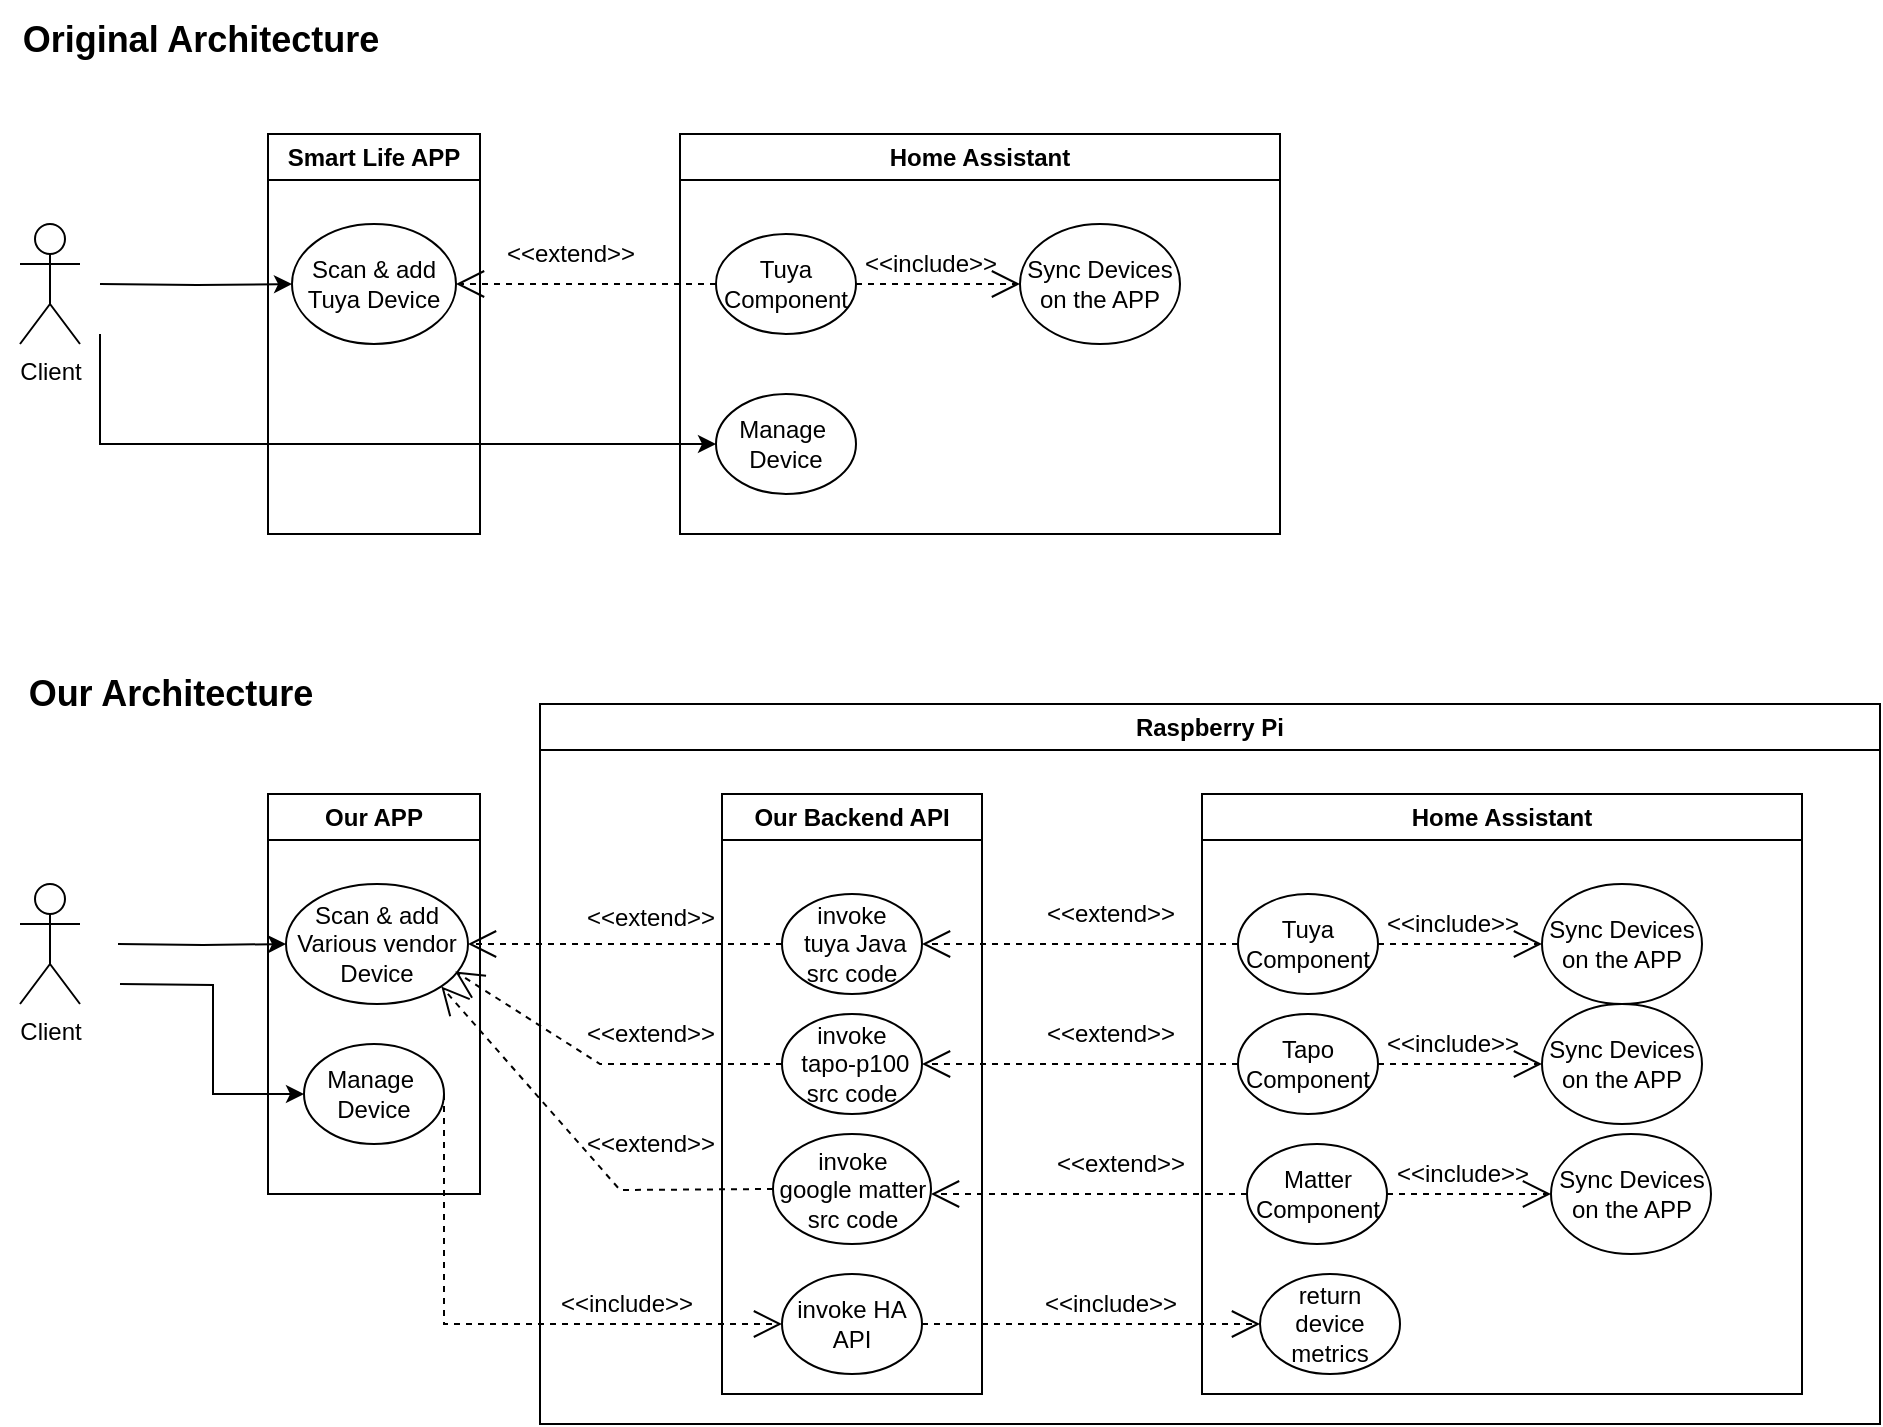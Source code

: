 <mxfile version="24.7.6">
  <diagram name="第 1 页" id="mYXSuFcs4vH7eiCg4hNK">
    <mxGraphModel dx="1290" dy="530" grid="1" gridSize="10" guides="1" tooltips="1" connect="1" arrows="1" fold="1" page="1" pageScale="1" pageWidth="827" pageHeight="1169" math="0" shadow="0">
      <root>
        <mxCell id="0" />
        <mxCell id="1" parent="0" />
        <mxCell id="2fjG4QaXRf-Lk_SPFCAc-2" value="Smart Life APP" style="swimlane;whiteSpace=wrap;html=1;" parent="1" vertex="1">
          <mxGeometry x="214" y="120" width="106" height="200" as="geometry">
            <mxRectangle x="214" y="120" width="120" height="30" as="alternateBounds" />
          </mxGeometry>
        </mxCell>
        <mxCell id="2fjG4QaXRf-Lk_SPFCAc-3" value="Scan &amp;amp; add&lt;div&gt;&lt;span style=&quot;background-color: initial;&quot;&gt;Tuya Device&lt;/span&gt;&lt;/div&gt;" style="ellipse;whiteSpace=wrap;html=1;" parent="2fjG4QaXRf-Lk_SPFCAc-2" vertex="1">
          <mxGeometry x="12" y="45" width="82" height="60" as="geometry" />
        </mxCell>
        <mxCell id="2fjG4QaXRf-Lk_SPFCAc-4" value="Home Assistant" style="swimlane;whiteSpace=wrap;html=1;" parent="1" vertex="1">
          <mxGeometry x="420" y="120" width="300" height="200" as="geometry" />
        </mxCell>
        <mxCell id="2fjG4QaXRf-Lk_SPFCAc-5" value="Tuya Component" style="ellipse;whiteSpace=wrap;html=1;" parent="2fjG4QaXRf-Lk_SPFCAc-4" vertex="1">
          <mxGeometry x="18" y="50" width="70" height="50" as="geometry" />
        </mxCell>
        <mxCell id="2fjG4QaXRf-Lk_SPFCAc-6" value="Sync Devices&lt;div&gt;on the APP&lt;/div&gt;" style="ellipse;whiteSpace=wrap;html=1;" parent="2fjG4QaXRf-Lk_SPFCAc-4" vertex="1">
          <mxGeometry x="170" y="45" width="80" height="60" as="geometry" />
        </mxCell>
        <mxCell id="2fjG4QaXRf-Lk_SPFCAc-15" value="" style="endArrow=open;endSize=12;dashed=1;html=1;rounded=0;entryX=0;entryY=0.5;entryDx=0;entryDy=0;" parent="2fjG4QaXRf-Lk_SPFCAc-4" source="2fjG4QaXRf-Lk_SPFCAc-5" target="2fjG4QaXRf-Lk_SPFCAc-6" edge="1">
          <mxGeometry width="160" relative="1" as="geometry">
            <mxPoint x="28" y="85" as="sourcePoint" />
            <mxPoint x="-108" y="85" as="targetPoint" />
          </mxGeometry>
        </mxCell>
        <mxCell id="2fjG4QaXRf-Lk_SPFCAc-16" value="&amp;lt;&amp;lt;include&amp;gt;&amp;gt;" style="text;html=1;align=center;verticalAlign=middle;resizable=0;points=[];autosize=1;strokeColor=none;fillColor=none;" parent="2fjG4QaXRf-Lk_SPFCAc-4" vertex="1">
          <mxGeometry x="80" y="50" width="90" height="30" as="geometry" />
        </mxCell>
        <mxCell id="2fjG4QaXRf-Lk_SPFCAc-36" value="Manage&amp;nbsp;&lt;div&gt;&lt;span style=&quot;background-color: initial;&quot;&gt;Device&lt;/span&gt;&lt;/div&gt;" style="ellipse;whiteSpace=wrap;html=1;" parent="2fjG4QaXRf-Lk_SPFCAc-4" vertex="1">
          <mxGeometry x="18" y="130" width="70" height="50" as="geometry" />
        </mxCell>
        <mxCell id="2fjG4QaXRf-Lk_SPFCAc-10" style="edgeStyle=orthogonalEdgeStyle;rounded=0;orthogonalLoop=1;jettySize=auto;html=1;" parent="1" target="2fjG4QaXRf-Lk_SPFCAc-3" edge="1">
          <mxGeometry relative="1" as="geometry">
            <mxPoint x="130" y="195" as="sourcePoint" />
          </mxGeometry>
        </mxCell>
        <mxCell id="2fjG4QaXRf-Lk_SPFCAc-9" value="Client" style="shape=umlActor;verticalLabelPosition=bottom;verticalAlign=top;html=1;outlineConnect=0;" parent="1" vertex="1">
          <mxGeometry x="90" y="165" width="30" height="60" as="geometry" />
        </mxCell>
        <mxCell id="2fjG4QaXRf-Lk_SPFCAc-13" value="" style="endArrow=open;endSize=12;dashed=1;html=1;rounded=0;entryX=1;entryY=0.5;entryDx=0;entryDy=0;exitX=0;exitY=0.5;exitDx=0;exitDy=0;" parent="1" source="2fjG4QaXRf-Lk_SPFCAc-5" target="2fjG4QaXRf-Lk_SPFCAc-3" edge="1">
          <mxGeometry width="160" relative="1" as="geometry">
            <mxPoint x="330" y="280" as="sourcePoint" />
            <mxPoint x="490" y="280" as="targetPoint" />
          </mxGeometry>
        </mxCell>
        <mxCell id="2fjG4QaXRf-Lk_SPFCAc-14" value="&amp;lt;&amp;lt;extend&amp;gt;&amp;gt;" style="text;html=1;align=center;verticalAlign=middle;resizable=0;points=[];autosize=1;strokeColor=none;fillColor=none;" parent="1" vertex="1">
          <mxGeometry x="320" y="165" width="90" height="30" as="geometry" />
        </mxCell>
        <mxCell id="2fjG4QaXRf-Lk_SPFCAc-17" value="Our APP" style="swimlane;whiteSpace=wrap;html=1;" parent="1" vertex="1">
          <mxGeometry x="214" y="450" width="106" height="200" as="geometry">
            <mxRectangle x="214" y="120" width="120" height="30" as="alternateBounds" />
          </mxGeometry>
        </mxCell>
        <mxCell id="2fjG4QaXRf-Lk_SPFCAc-18" value="Scan &amp;amp; add&lt;div&gt;&amp;nbsp;Various vendor&amp;nbsp;&lt;/div&gt;&lt;div&gt;&lt;span style=&quot;background-color: initial;&quot;&gt;Device&lt;/span&gt;&lt;/div&gt;" style="ellipse;whiteSpace=wrap;html=1;" parent="2fjG4QaXRf-Lk_SPFCAc-17" vertex="1">
          <mxGeometry x="9" y="45" width="91" height="60" as="geometry" />
        </mxCell>
        <mxCell id="2fjG4QaXRf-Lk_SPFCAc-35" value="Manage&amp;nbsp;&lt;div&gt;&lt;span style=&quot;background-color: initial;&quot;&gt;Device&lt;/span&gt;&lt;/div&gt;" style="ellipse;whiteSpace=wrap;html=1;" parent="2fjG4QaXRf-Lk_SPFCAc-17" vertex="1">
          <mxGeometry x="18" y="125" width="70" height="50" as="geometry" />
        </mxCell>
        <mxCell id="2fjG4QaXRf-Lk_SPFCAc-19" value="Home Assistant" style="swimlane;whiteSpace=wrap;html=1;" parent="1" vertex="1">
          <mxGeometry x="681" y="450" width="300" height="300" as="geometry" />
        </mxCell>
        <mxCell id="2fjG4QaXRf-Lk_SPFCAc-20" value="Tuya Component" style="ellipse;whiteSpace=wrap;html=1;" parent="2fjG4QaXRf-Lk_SPFCAc-19" vertex="1">
          <mxGeometry x="18" y="50" width="70" height="50" as="geometry" />
        </mxCell>
        <mxCell id="2fjG4QaXRf-Lk_SPFCAc-21" value="Sync Devices&lt;div&gt;on the APP&lt;/div&gt;" style="ellipse;whiteSpace=wrap;html=1;" parent="2fjG4QaXRf-Lk_SPFCAc-19" vertex="1">
          <mxGeometry x="170" y="45" width="80" height="60" as="geometry" />
        </mxCell>
        <mxCell id="2fjG4QaXRf-Lk_SPFCAc-22" value="" style="endArrow=open;endSize=12;dashed=1;html=1;rounded=0;entryX=0;entryY=0.5;entryDx=0;entryDy=0;" parent="2fjG4QaXRf-Lk_SPFCAc-19" source="2fjG4QaXRf-Lk_SPFCAc-20" target="2fjG4QaXRf-Lk_SPFCAc-21" edge="1">
          <mxGeometry width="160" relative="1" as="geometry">
            <mxPoint x="28" y="85" as="sourcePoint" />
            <mxPoint x="-108" y="85" as="targetPoint" />
          </mxGeometry>
        </mxCell>
        <mxCell id="2fjG4QaXRf-Lk_SPFCAc-23" value="&amp;lt;&amp;lt;include&amp;gt;&amp;gt;" style="text;html=1;align=center;verticalAlign=middle;resizable=0;points=[];autosize=1;strokeColor=none;fillColor=none;" parent="2fjG4QaXRf-Lk_SPFCAc-19" vertex="1">
          <mxGeometry x="80" y="50" width="90" height="30" as="geometry" />
        </mxCell>
        <mxCell id="2fjG4QaXRf-Lk_SPFCAc-24" style="edgeStyle=orthogonalEdgeStyle;rounded=0;orthogonalLoop=1;jettySize=auto;html=1;" parent="1" target="2fjG4QaXRf-Lk_SPFCAc-18" edge="1">
          <mxGeometry relative="1" as="geometry">
            <mxPoint x="139" y="525" as="sourcePoint" />
          </mxGeometry>
        </mxCell>
        <mxCell id="2fjG4QaXRf-Lk_SPFCAc-25" value="Client" style="shape=umlActor;verticalLabelPosition=bottom;verticalAlign=top;html=1;outlineConnect=0;" parent="1" vertex="1">
          <mxGeometry x="90" y="495" width="30" height="60" as="geometry" />
        </mxCell>
        <mxCell id="2fjG4QaXRf-Lk_SPFCAc-26" value="" style="endArrow=open;endSize=12;dashed=1;html=1;rounded=0;exitX=0;exitY=0.5;exitDx=0;exitDy=0;entryX=0.93;entryY=0.73;entryDx=0;entryDy=0;entryPerimeter=0;" parent="1" source="2fjG4QaXRf-Lk_SPFCAc-49" target="2fjG4QaXRf-Lk_SPFCAc-18" edge="1">
          <mxGeometry width="160" relative="1" as="geometry">
            <mxPoint x="301" y="575" as="sourcePoint" />
            <mxPoint x="381" y="565" as="targetPoint" />
            <Array as="points">
              <mxPoint x="380" y="585" />
            </Array>
          </mxGeometry>
        </mxCell>
        <mxCell id="2fjG4QaXRf-Lk_SPFCAc-28" value="Our Backend API" style="swimlane;whiteSpace=wrap;html=1;" parent="1" vertex="1">
          <mxGeometry x="441" y="450" width="130" height="300" as="geometry">
            <mxRectangle x="214" y="120" width="120" height="30" as="alternateBounds" />
          </mxGeometry>
        </mxCell>
        <mxCell id="2fjG4QaXRf-Lk_SPFCAc-29" value="invoke&lt;div&gt;&amp;nbsp;tuya&amp;nbsp;&lt;span style=&quot;background-color: initial;&quot;&gt;Java&lt;/span&gt;&lt;div&gt;&lt;div&gt;src code&lt;/div&gt;&lt;/div&gt;&lt;/div&gt;" style="ellipse;whiteSpace=wrap;html=1;" parent="2fjG4QaXRf-Lk_SPFCAc-28" vertex="1">
          <mxGeometry x="30" y="50" width="70" height="50" as="geometry" />
        </mxCell>
        <mxCell id="2fjG4QaXRf-Lk_SPFCAc-37" style="edgeStyle=orthogonalEdgeStyle;rounded=0;orthogonalLoop=1;jettySize=auto;html=1;entryX=0;entryY=0.5;entryDx=0;entryDy=0;" parent="1" target="2fjG4QaXRf-Lk_SPFCAc-36" edge="1">
          <mxGeometry relative="1" as="geometry">
            <mxPoint x="130" y="220" as="sourcePoint" />
            <mxPoint x="242" y="205" as="targetPoint" />
            <Array as="points">
              <mxPoint x="130" y="275" />
            </Array>
          </mxGeometry>
        </mxCell>
        <mxCell id="2fjG4QaXRf-Lk_SPFCAc-38" style="edgeStyle=orthogonalEdgeStyle;rounded=0;orthogonalLoop=1;jettySize=auto;html=1;entryX=0;entryY=0.5;entryDx=0;entryDy=0;" parent="1" target="2fjG4QaXRf-Lk_SPFCAc-35" edge="1">
          <mxGeometry relative="1" as="geometry">
            <mxPoint x="140" y="545" as="sourcePoint" />
            <mxPoint x="242" y="535" as="targetPoint" />
          </mxGeometry>
        </mxCell>
        <mxCell id="2fjG4QaXRf-Lk_SPFCAc-42" value="" style="endArrow=open;endSize=12;dashed=1;html=1;rounded=0;exitX=0;exitY=0.5;exitDx=0;exitDy=0;" parent="1" source="2fjG4QaXRf-Lk_SPFCAc-20" target="2fjG4QaXRf-Lk_SPFCAc-29" edge="1">
          <mxGeometry width="160" relative="1" as="geometry">
            <mxPoint x="709" y="610" as="sourcePoint" />
            <mxPoint x="541" y="553" as="targetPoint" />
          </mxGeometry>
        </mxCell>
        <mxCell id="2fjG4QaXRf-Lk_SPFCAc-43" value="&amp;lt;&amp;lt;extend&amp;gt;&amp;gt;" style="text;html=1;align=center;verticalAlign=middle;resizable=0;points=[];autosize=1;strokeColor=none;fillColor=none;" parent="1" vertex="1">
          <mxGeometry x="590" y="495" width="90" height="30" as="geometry" />
        </mxCell>
        <mxCell id="2fjG4QaXRf-Lk_SPFCAc-44" value="&lt;font style=&quot;font-size: 18px;&quot;&gt;&lt;b&gt;Original Architecture&lt;/b&gt;&lt;/font&gt;" style="text;html=1;align=center;verticalAlign=middle;resizable=0;points=[];autosize=1;strokeColor=none;fillColor=none;" parent="1" vertex="1">
          <mxGeometry x="80" y="53" width="200" height="40" as="geometry" />
        </mxCell>
        <mxCell id="2fjG4QaXRf-Lk_SPFCAc-45" value="&lt;font style=&quot;font-size: 18px;&quot;&gt;&lt;b&gt;Our Architecture&lt;/b&gt;&lt;/font&gt;" style="text;html=1;align=center;verticalAlign=middle;resizable=0;points=[];autosize=1;strokeColor=none;fillColor=none;" parent="1" vertex="1">
          <mxGeometry x="80" y="380" width="170" height="40" as="geometry" />
        </mxCell>
        <mxCell id="2fjG4QaXRf-Lk_SPFCAc-46" value="Raspberry Pi" style="swimlane;whiteSpace=wrap;html=1;startSize=23;" parent="1" vertex="1">
          <mxGeometry x="350" y="405" width="670" height="360" as="geometry" />
        </mxCell>
        <mxCell id="2fjG4QaXRf-Lk_SPFCAc-47" value="invoke HA&lt;div&gt;API&lt;/div&gt;" style="ellipse;whiteSpace=wrap;html=1;" parent="2fjG4QaXRf-Lk_SPFCAc-46" vertex="1">
          <mxGeometry x="121" y="285" width="70" height="50" as="geometry" />
        </mxCell>
        <mxCell id="2fjG4QaXRf-Lk_SPFCAc-39" value="&amp;lt;&amp;lt;include&amp;gt;&amp;gt;" style="text;html=1;align=center;verticalAlign=middle;resizable=0;points=[];autosize=1;strokeColor=none;fillColor=none;" parent="2fjG4QaXRf-Lk_SPFCAc-46" vertex="1">
          <mxGeometry x="-2" y="285" width="90" height="30" as="geometry" />
        </mxCell>
        <mxCell id="2fjG4QaXRf-Lk_SPFCAc-31" value="&amp;lt;&amp;lt;include&amp;gt;&amp;gt;" style="text;html=1;align=center;verticalAlign=middle;resizable=0;points=[];autosize=1;strokeColor=none;fillColor=none;" parent="2fjG4QaXRf-Lk_SPFCAc-46" vertex="1">
          <mxGeometry x="240" y="285" width="90" height="30" as="geometry" />
        </mxCell>
        <mxCell id="2fjG4QaXRf-Lk_SPFCAc-41" value="return device metrics" style="ellipse;whiteSpace=wrap;html=1;" parent="2fjG4QaXRf-Lk_SPFCAc-46" vertex="1">
          <mxGeometry x="360" y="285" width="70" height="50" as="geometry" />
        </mxCell>
        <mxCell id="2fjG4QaXRf-Lk_SPFCAc-30" value="" style="endArrow=open;endSize=12;dashed=1;html=1;rounded=0;exitX=1;exitY=0.5;exitDx=0;exitDy=0;entryX=0;entryY=0.5;entryDx=0;entryDy=0;" parent="2fjG4QaXRf-Lk_SPFCAc-46" source="2fjG4QaXRf-Lk_SPFCAc-47" target="2fjG4QaXRf-Lk_SPFCAc-41" edge="1">
          <mxGeometry width="160" relative="1" as="geometry">
            <mxPoint x="178" y="170" as="sourcePoint" />
            <mxPoint x="300" y="315" as="targetPoint" />
            <Array as="points" />
          </mxGeometry>
        </mxCell>
        <mxCell id="2fjG4QaXRf-Lk_SPFCAc-49" value="invoke&lt;div&gt;&amp;nbsp;tapo-p100&lt;/div&gt;&lt;div&gt;src code&lt;/div&gt;" style="ellipse;whiteSpace=wrap;html=1;" parent="2fjG4QaXRf-Lk_SPFCAc-46" vertex="1">
          <mxGeometry x="121" y="155" width="70" height="50" as="geometry" />
        </mxCell>
        <mxCell id="2fjG4QaXRf-Lk_SPFCAc-50" value="invoke&lt;div style=&quot;--tw-border-spacing-x: 0; --tw-border-spacing-y: 0; --tw-translate-x: 0; --tw-translate-y: 0; --tw-rotate: 0; --tw-skew-x: 0; --tw-skew-y: 0; --tw-scale-x: 1; --tw-scale-y: 1; --tw-pan-x: ; --tw-pan-y: ; --tw-pinch-zoom: ; --tw-scroll-snap-strictness: proximity; --tw-ordinal: ; --tw-slashed-zero: ; --tw-numeric-figure: ; --tw-numeric-spacing: ; --tw-numeric-fraction: ; --tw-ring-inset: ; --tw-ring-offset-width: 0px; --tw-ring-offset-color: #fff; --tw-ring-color: rgb(59 130 246 / .5); --tw-ring-offset-shadow: 0 0 #0000; --tw-ring-shadow: 0 0 #0000; --tw-shadow: 0 0 #0000; --tw-shadow-colored: 0 0 #0000; --tw-blur: ; --tw-brightness: ; --tw-contrast: ; --tw-grayscale: ; --tw-hue-rotate: ; --tw-invert: ; --tw-saturate: ; --tw-sepia: ; --tw-drop-shadow: ; --tw-backdrop-blur: ; --tw-backdrop-brightness: ; --tw-backdrop-contrast: ; --tw-backdrop-grayscale: ; --tw-backdrop-hue-rotate: ; --tw-backdrop-invert: ; --tw-backdrop-opacity: ; --tw-backdrop-saturate: ; --tw-backdrop-sepia: ;&quot;&gt;google&amp;nbsp;&lt;span style=&quot;background-color: initial;&quot;&gt;matter&lt;/span&gt;&lt;/div&gt;&lt;div style=&quot;--tw-border-spacing-x: 0; --tw-border-spacing-y: 0; --tw-translate-x: 0; --tw-translate-y: 0; --tw-rotate: 0; --tw-skew-x: 0; --tw-skew-y: 0; --tw-scale-x: 1; --tw-scale-y: 1; --tw-pan-x: ; --tw-pan-y: ; --tw-pinch-zoom: ; --tw-scroll-snap-strictness: proximity; --tw-ordinal: ; --tw-slashed-zero: ; --tw-numeric-figure: ; --tw-numeric-spacing: ; --tw-numeric-fraction: ; --tw-ring-inset: ; --tw-ring-offset-width: 0px; --tw-ring-offset-color: #fff; --tw-ring-color: rgb(59 130 246 / .5); --tw-ring-offset-shadow: 0 0 #0000; --tw-ring-shadow: 0 0 #0000; --tw-shadow: 0 0 #0000; --tw-shadow-colored: 0 0 #0000; --tw-blur: ; --tw-brightness: ; --tw-contrast: ; --tw-grayscale: ; --tw-hue-rotate: ; --tw-invert: ; --tw-saturate: ; --tw-sepia: ; --tw-drop-shadow: ; --tw-backdrop-blur: ; --tw-backdrop-brightness: ; --tw-backdrop-contrast: ; --tw-backdrop-grayscale: ; --tw-backdrop-hue-rotate: ; --tw-backdrop-invert: ; --tw-backdrop-opacity: ; --tw-backdrop-saturate: ; --tw-backdrop-sepia: ;&quot;&gt;&lt;span style=&quot;--tw-border-spacing-x: 0; --tw-border-spacing-y: 0; --tw-translate-x: 0; --tw-translate-y: 0; --tw-rotate: 0; --tw-skew-x: 0; --tw-skew-y: 0; --tw-scale-x: 1; --tw-scale-y: 1; --tw-pan-x: ; --tw-pan-y: ; --tw-pinch-zoom: ; --tw-scroll-snap-strictness: proximity; --tw-ordinal: ; --tw-slashed-zero: ; --tw-numeric-figure: ; --tw-numeric-spacing: ; --tw-numeric-fraction: ; --tw-ring-inset: ; --tw-ring-offset-width: 0px; --tw-ring-offset-color: #fff; --tw-ring-color: rgb(59 130 246 / .5); --tw-ring-offset-shadow: 0 0 #0000; --tw-ring-shadow: 0 0 #0000; --tw-shadow: 0 0 #0000; --tw-shadow-colored: 0 0 #0000; --tw-blur: ; --tw-brightness: ; --tw-contrast: ; --tw-grayscale: ; --tw-hue-rotate: ; --tw-invert: ; --tw-saturate: ; --tw-sepia: ; --tw-drop-shadow: ; --tw-backdrop-blur: ; --tw-backdrop-brightness: ; --tw-backdrop-contrast: ; --tw-backdrop-grayscale: ; --tw-backdrop-hue-rotate: ; --tw-backdrop-invert: ; --tw-backdrop-opacity: ; --tw-backdrop-saturate: ; --tw-backdrop-sepia: ; background-color: initial;&quot;&gt;src code&lt;/span&gt;&lt;/div&gt;" style="ellipse;whiteSpace=wrap;html=1;" parent="2fjG4QaXRf-Lk_SPFCAc-46" vertex="1">
          <mxGeometry x="116.5" y="215" width="79" height="55" as="geometry" />
        </mxCell>
        <mxCell id="2fjG4QaXRf-Lk_SPFCAc-27" value="&amp;lt;&amp;lt;extend&amp;gt;&amp;gt;" style="text;html=1;align=center;verticalAlign=middle;resizable=0;points=[];autosize=1;strokeColor=none;fillColor=none;" parent="2fjG4QaXRf-Lk_SPFCAc-46" vertex="1">
          <mxGeometry x="10" y="150" width="90" height="30" as="geometry" />
        </mxCell>
        <mxCell id="2fjG4QaXRf-Lk_SPFCAc-52" value="&amp;lt;&amp;lt;extend&amp;gt;&amp;gt;" style="text;html=1;align=center;verticalAlign=middle;resizable=0;points=[];autosize=1;strokeColor=none;fillColor=none;" parent="2fjG4QaXRf-Lk_SPFCAc-46" vertex="1">
          <mxGeometry x="10" y="205" width="90" height="30" as="geometry" />
        </mxCell>
        <mxCell id="2fjG4QaXRf-Lk_SPFCAc-53" value="&amp;lt;&amp;lt;extend&amp;gt;&amp;gt;" style="text;html=1;align=center;verticalAlign=middle;resizable=0;points=[];autosize=1;strokeColor=none;fillColor=none;" parent="2fjG4QaXRf-Lk_SPFCAc-46" vertex="1">
          <mxGeometry x="10" y="92" width="90" height="30" as="geometry" />
        </mxCell>
        <mxCell id="2fjG4QaXRf-Lk_SPFCAc-67" value="Tapo Component" style="ellipse;whiteSpace=wrap;html=1;" parent="2fjG4QaXRf-Lk_SPFCAc-46" vertex="1">
          <mxGeometry x="349" y="155" width="70" height="50" as="geometry" />
        </mxCell>
        <mxCell id="2fjG4QaXRf-Lk_SPFCAc-68" value="Sync Devices&lt;div&gt;on the APP&lt;/div&gt;" style="ellipse;whiteSpace=wrap;html=1;" parent="2fjG4QaXRf-Lk_SPFCAc-46" vertex="1">
          <mxGeometry x="501" y="150" width="80" height="60" as="geometry" />
        </mxCell>
        <mxCell id="2fjG4QaXRf-Lk_SPFCAc-69" value="" style="endArrow=open;endSize=12;dashed=1;html=1;rounded=0;entryX=0;entryY=0.5;entryDx=0;entryDy=0;" parent="2fjG4QaXRf-Lk_SPFCAc-46" source="2fjG4QaXRf-Lk_SPFCAc-67" target="2fjG4QaXRf-Lk_SPFCAc-68" edge="1">
          <mxGeometry width="160" relative="1" as="geometry">
            <mxPoint x="359" y="190" as="sourcePoint" />
            <mxPoint x="223" y="190" as="targetPoint" />
          </mxGeometry>
        </mxCell>
        <mxCell id="2fjG4QaXRf-Lk_SPFCAc-70" value="&amp;lt;&amp;lt;include&amp;gt;&amp;gt;" style="text;html=1;align=center;verticalAlign=middle;resizable=0;points=[];autosize=1;strokeColor=none;fillColor=none;" parent="2fjG4QaXRf-Lk_SPFCAc-46" vertex="1">
          <mxGeometry x="411" y="155" width="90" height="30" as="geometry" />
        </mxCell>
        <mxCell id="2fjG4QaXRf-Lk_SPFCAc-71" value="" style="endArrow=open;endSize=12;dashed=1;html=1;rounded=0;exitX=0;exitY=0.5;exitDx=0;exitDy=0;" parent="2fjG4QaXRf-Lk_SPFCAc-46" source="2fjG4QaXRf-Lk_SPFCAc-67" edge="1">
          <mxGeometry width="160" relative="1" as="geometry">
            <mxPoint x="359" y="265" as="sourcePoint" />
            <mxPoint x="191" y="180" as="targetPoint" />
          </mxGeometry>
        </mxCell>
        <mxCell id="2fjG4QaXRf-Lk_SPFCAc-72" value="&amp;lt;&amp;lt;extend&amp;gt;&amp;gt;" style="text;html=1;align=center;verticalAlign=middle;resizable=0;points=[];autosize=1;strokeColor=none;fillColor=none;" parent="2fjG4QaXRf-Lk_SPFCAc-46" vertex="1">
          <mxGeometry x="240" y="150" width="90" height="30" as="geometry" />
        </mxCell>
        <mxCell id="2fjG4QaXRf-Lk_SPFCAc-73" value="Matter Component" style="ellipse;whiteSpace=wrap;html=1;" parent="2fjG4QaXRf-Lk_SPFCAc-46" vertex="1">
          <mxGeometry x="353.5" y="220" width="70" height="50" as="geometry" />
        </mxCell>
        <mxCell id="2fjG4QaXRf-Lk_SPFCAc-74" value="Sync Devices&lt;div&gt;on the APP&lt;/div&gt;" style="ellipse;whiteSpace=wrap;html=1;" parent="2fjG4QaXRf-Lk_SPFCAc-46" vertex="1">
          <mxGeometry x="505.5" y="215" width="80" height="60" as="geometry" />
        </mxCell>
        <mxCell id="2fjG4QaXRf-Lk_SPFCAc-75" value="" style="endArrow=open;endSize=12;dashed=1;html=1;rounded=0;entryX=0;entryY=0.5;entryDx=0;entryDy=0;" parent="2fjG4QaXRf-Lk_SPFCAc-46" source="2fjG4QaXRf-Lk_SPFCAc-73" target="2fjG4QaXRf-Lk_SPFCAc-74" edge="1">
          <mxGeometry width="160" relative="1" as="geometry">
            <mxPoint x="363.5" y="255" as="sourcePoint" />
            <mxPoint x="227.5" y="255" as="targetPoint" />
          </mxGeometry>
        </mxCell>
        <mxCell id="2fjG4QaXRf-Lk_SPFCAc-76" value="&amp;lt;&amp;lt;include&amp;gt;&amp;gt;" style="text;html=1;align=center;verticalAlign=middle;resizable=0;points=[];autosize=1;strokeColor=none;fillColor=none;" parent="2fjG4QaXRf-Lk_SPFCAc-46" vertex="1">
          <mxGeometry x="415.5" y="220" width="90" height="30" as="geometry" />
        </mxCell>
        <mxCell id="2fjG4QaXRf-Lk_SPFCAc-77" value="" style="endArrow=open;endSize=12;dashed=1;html=1;rounded=0;exitX=0;exitY=0.5;exitDx=0;exitDy=0;" parent="2fjG4QaXRf-Lk_SPFCAc-46" source="2fjG4QaXRf-Lk_SPFCAc-73" edge="1">
          <mxGeometry width="160" relative="1" as="geometry">
            <mxPoint x="363.5" y="330" as="sourcePoint" />
            <mxPoint x="195.5" y="245" as="targetPoint" />
          </mxGeometry>
        </mxCell>
        <mxCell id="2fjG4QaXRf-Lk_SPFCAc-78" value="&amp;lt;&amp;lt;extend&amp;gt;&amp;gt;" style="text;html=1;align=center;verticalAlign=middle;resizable=0;points=[];autosize=1;strokeColor=none;fillColor=none;" parent="2fjG4QaXRf-Lk_SPFCAc-46" vertex="1">
          <mxGeometry x="244.5" y="215" width="90" height="30" as="geometry" />
        </mxCell>
        <mxCell id="2fjG4QaXRf-Lk_SPFCAc-48" value="" style="endArrow=open;endSize=12;dashed=1;html=1;rounded=0;exitX=1;exitY=0.5;exitDx=0;exitDy=0;entryX=0;entryY=0.5;entryDx=0;entryDy=0;" parent="1" source="2fjG4QaXRf-Lk_SPFCAc-35" target="2fjG4QaXRf-Lk_SPFCAc-47" edge="1">
          <mxGeometry width="160" relative="1" as="geometry">
            <mxPoint x="324" y="535" as="sourcePoint" />
            <mxPoint x="481" y="535" as="targetPoint" />
            <Array as="points">
              <mxPoint x="302" y="715" />
            </Array>
          </mxGeometry>
        </mxCell>
        <mxCell id="2fjG4QaXRf-Lk_SPFCAc-51" value="" style="endArrow=open;endSize=12;dashed=1;html=1;rounded=0;exitX=0;exitY=0.5;exitDx=0;exitDy=0;entryX=1;entryY=1;entryDx=0;entryDy=0;" parent="1" source="2fjG4QaXRf-Lk_SPFCAc-50" target="2fjG4QaXRf-Lk_SPFCAc-18" edge="1">
          <mxGeometry width="160" relative="1" as="geometry">
            <mxPoint x="481" y="595" as="sourcePoint" />
            <mxPoint x="324" y="535" as="targetPoint" />
            <Array as="points">
              <mxPoint x="390" y="648" />
            </Array>
          </mxGeometry>
        </mxCell>
        <mxCell id="2fjG4QaXRf-Lk_SPFCAc-54" value="" style="endArrow=open;endSize=12;dashed=1;html=1;rounded=0;exitX=0;exitY=0.5;exitDx=0;exitDy=0;entryX=1;entryY=0.5;entryDx=0;entryDy=0;" parent="1" source="2fjG4QaXRf-Lk_SPFCAc-29" target="2fjG4QaXRf-Lk_SPFCAc-18" edge="1">
          <mxGeometry width="160" relative="1" as="geometry">
            <mxPoint x="709" y="535" as="sourcePoint" />
            <mxPoint x="551" y="535" as="targetPoint" />
          </mxGeometry>
        </mxCell>
      </root>
    </mxGraphModel>
  </diagram>
</mxfile>
